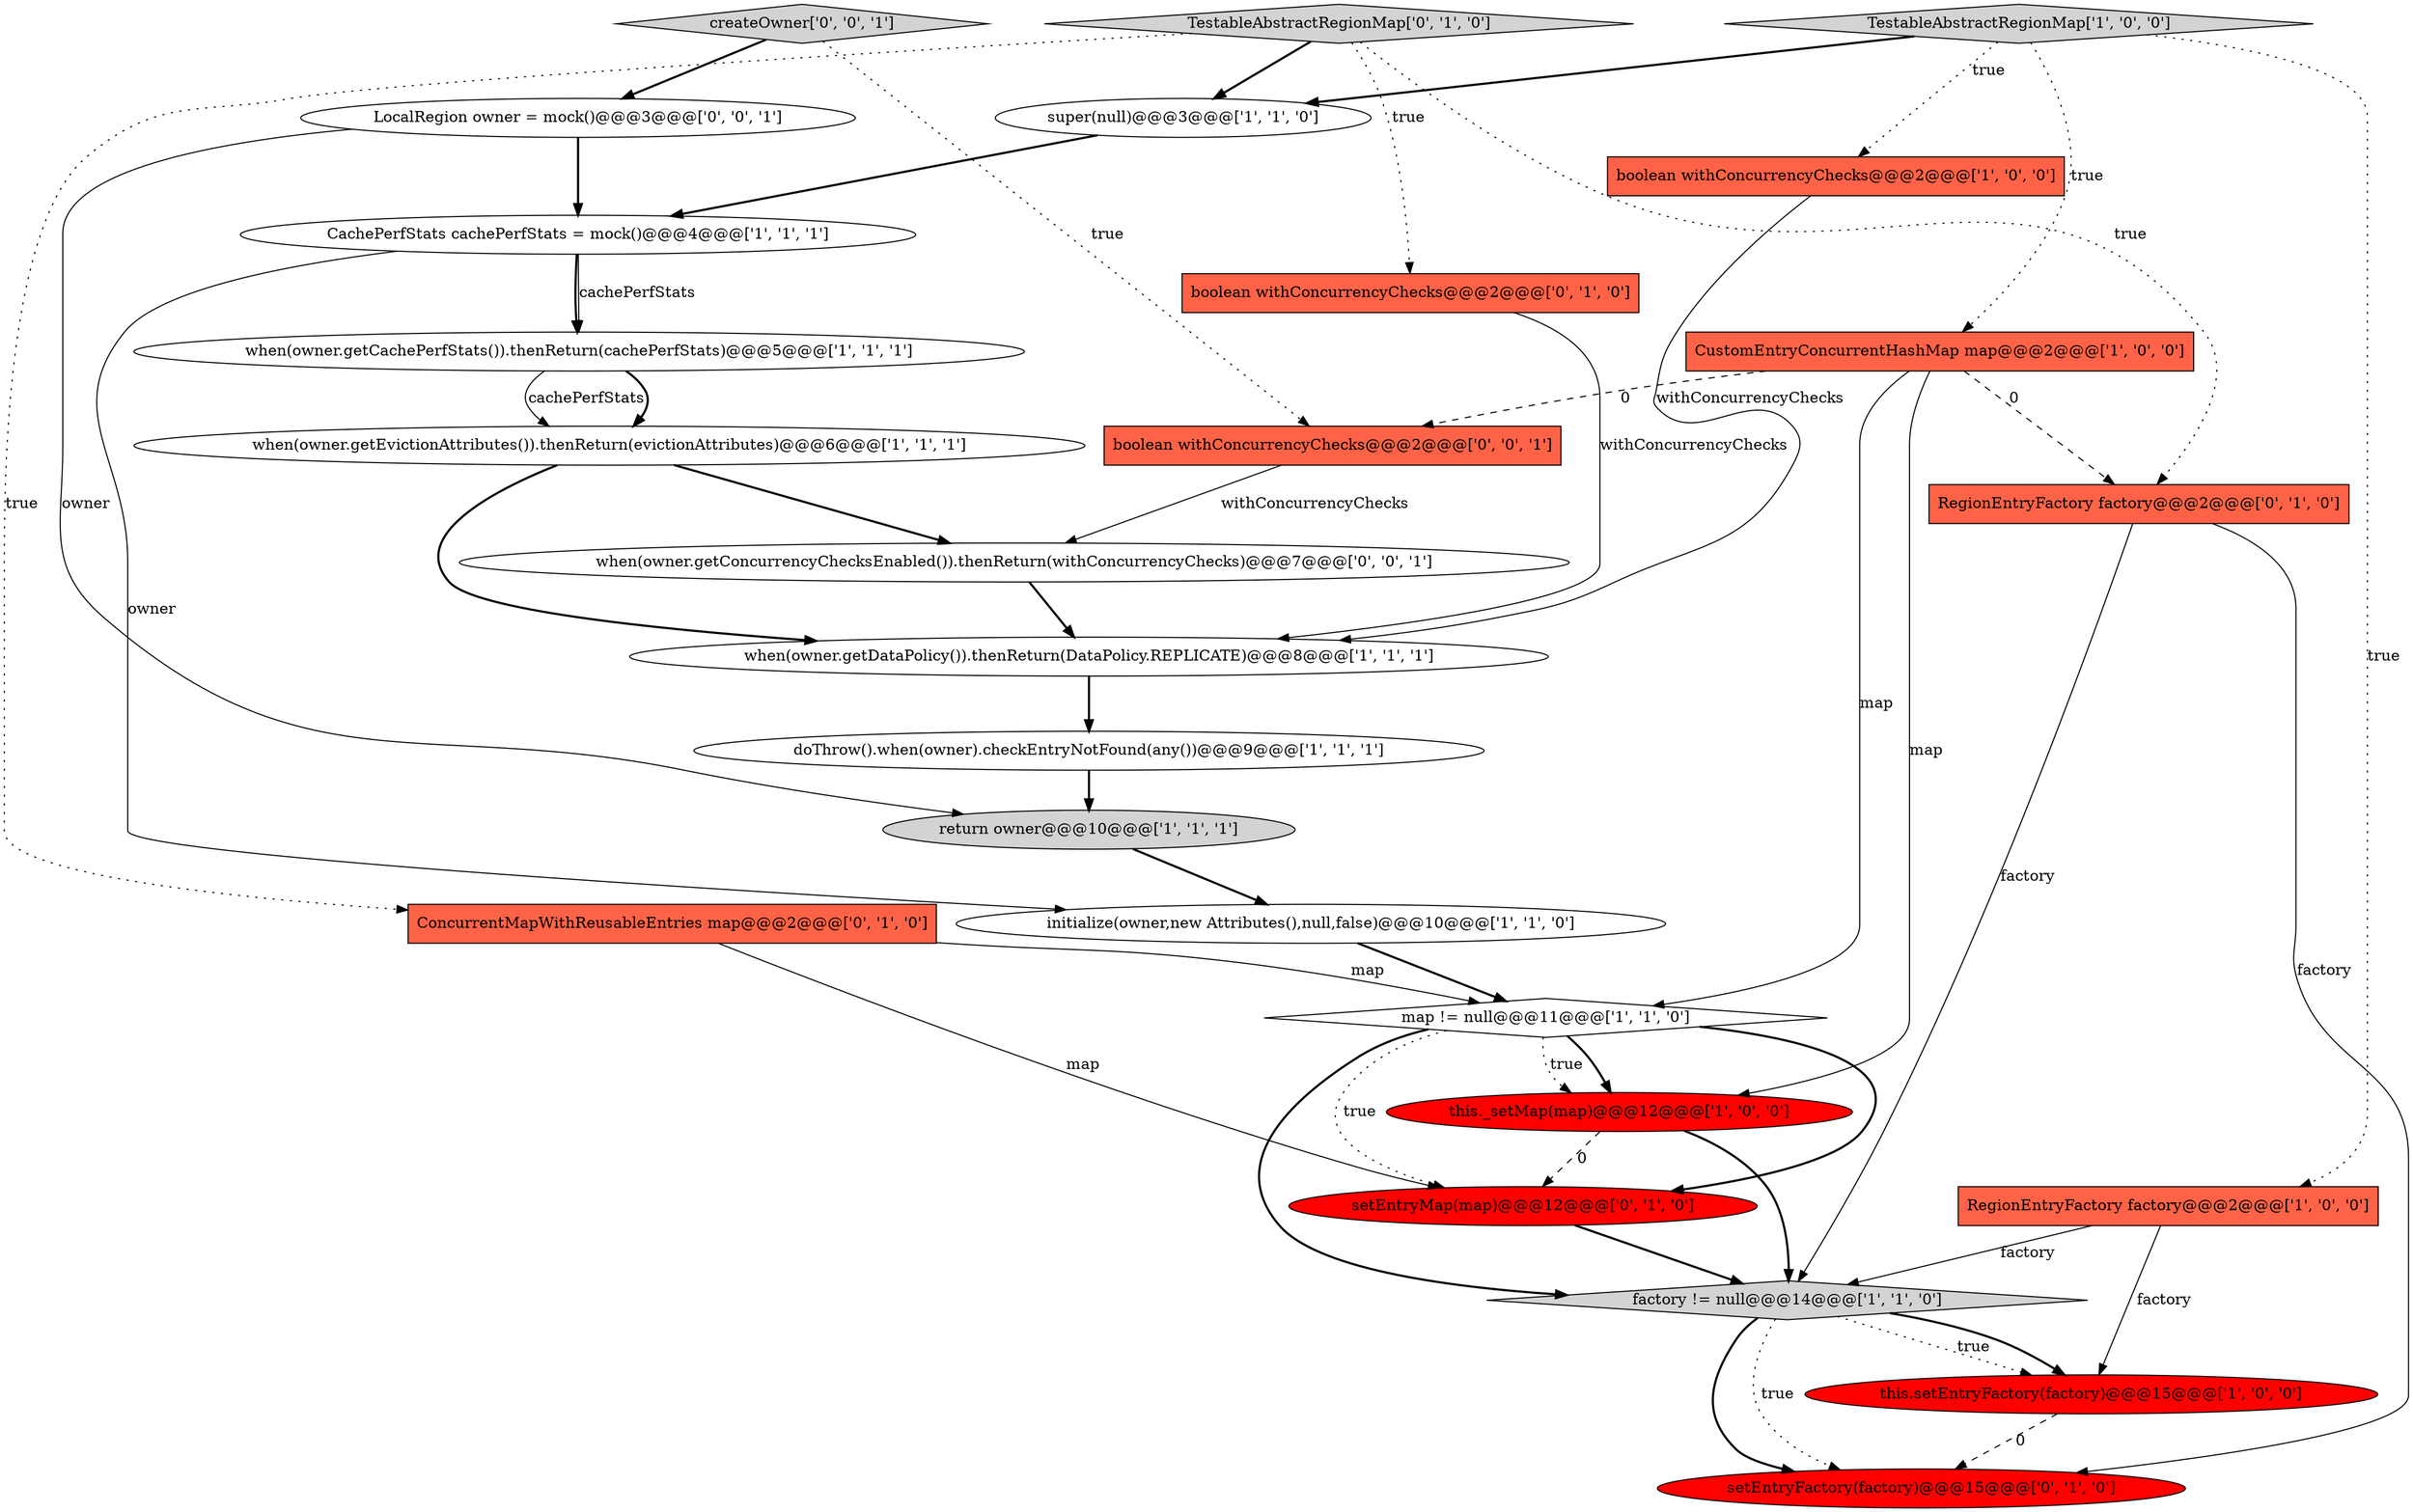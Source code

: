digraph {
22 [style = filled, label = "LocalRegion owner = mock()@@@3@@@['0', '0', '1']", fillcolor = white, shape = ellipse image = "AAA0AAABBB3BBB"];
17 [style = filled, label = "setEntryMap(map)@@@12@@@['0', '1', '0']", fillcolor = red, shape = ellipse image = "AAA1AAABBB2BBB"];
1 [style = filled, label = "map != null@@@11@@@['1', '1', '0']", fillcolor = white, shape = diamond image = "AAA0AAABBB1BBB"];
6 [style = filled, label = "RegionEntryFactory factory@@@2@@@['1', '0', '0']", fillcolor = tomato, shape = box image = "AAA0AAABBB1BBB"];
8 [style = filled, label = "this.setEntryFactory(factory)@@@15@@@['1', '0', '0']", fillcolor = red, shape = ellipse image = "AAA1AAABBB1BBB"];
9 [style = filled, label = "TestableAbstractRegionMap['1', '0', '0']", fillcolor = lightgray, shape = diamond image = "AAA0AAABBB1BBB"];
19 [style = filled, label = "ConcurrentMapWithReusableEntries map@@@2@@@['0', '1', '0']", fillcolor = tomato, shape = box image = "AAA0AAABBB2BBB"];
16 [style = filled, label = "setEntryFactory(factory)@@@15@@@['0', '1', '0']", fillcolor = red, shape = ellipse image = "AAA1AAABBB2BBB"];
25 [style = filled, label = "boolean withConcurrencyChecks@@@2@@@['0', '0', '1']", fillcolor = tomato, shape = box image = "AAA0AAABBB3BBB"];
13 [style = filled, label = "initialize(owner,new Attributes(),null,false)@@@10@@@['1', '1', '0']", fillcolor = white, shape = ellipse image = "AAA0AAABBB1BBB"];
5 [style = filled, label = "return owner@@@10@@@['1', '1', '1']", fillcolor = lightgray, shape = ellipse image = "AAA0AAABBB1BBB"];
7 [style = filled, label = "when(owner.getCachePerfStats()).thenReturn(cachePerfStats)@@@5@@@['1', '1', '1']", fillcolor = white, shape = ellipse image = "AAA0AAABBB1BBB"];
23 [style = filled, label = "createOwner['0', '0', '1']", fillcolor = lightgray, shape = diamond image = "AAA0AAABBB3BBB"];
4 [style = filled, label = "when(owner.getEvictionAttributes()).thenReturn(evictionAttributes)@@@6@@@['1', '1', '1']", fillcolor = white, shape = ellipse image = "AAA0AAABBB1BBB"];
3 [style = filled, label = "this._setMap(map)@@@12@@@['1', '0', '0']", fillcolor = red, shape = ellipse image = "AAA1AAABBB1BBB"];
0 [style = filled, label = "factory != null@@@14@@@['1', '1', '0']", fillcolor = lightgray, shape = diamond image = "AAA0AAABBB1BBB"];
12 [style = filled, label = "when(owner.getDataPolicy()).thenReturn(DataPolicy.REPLICATE)@@@8@@@['1', '1', '1']", fillcolor = white, shape = ellipse image = "AAA0AAABBB1BBB"];
18 [style = filled, label = "TestableAbstractRegionMap['0', '1', '0']", fillcolor = lightgray, shape = diamond image = "AAA0AAABBB2BBB"];
2 [style = filled, label = "CachePerfStats cachePerfStats = mock()@@@4@@@['1', '1', '1']", fillcolor = white, shape = ellipse image = "AAA0AAABBB1BBB"];
21 [style = filled, label = "RegionEntryFactory factory@@@2@@@['0', '1', '0']", fillcolor = tomato, shape = box image = "AAA1AAABBB2BBB"];
14 [style = filled, label = "super(null)@@@3@@@['1', '1', '0']", fillcolor = white, shape = ellipse image = "AAA0AAABBB1BBB"];
10 [style = filled, label = "boolean withConcurrencyChecks@@@2@@@['1', '0', '0']", fillcolor = tomato, shape = box image = "AAA0AAABBB1BBB"];
15 [style = filled, label = "doThrow().when(owner).checkEntryNotFound(any())@@@9@@@['1', '1', '1']", fillcolor = white, shape = ellipse image = "AAA0AAABBB1BBB"];
11 [style = filled, label = "CustomEntryConcurrentHashMap map@@@2@@@['1', '0', '0']", fillcolor = tomato, shape = box image = "AAA1AAABBB1BBB"];
20 [style = filled, label = "boolean withConcurrencyChecks@@@2@@@['0', '1', '0']", fillcolor = tomato, shape = box image = "AAA0AAABBB2BBB"];
24 [style = filled, label = "when(owner.getConcurrencyChecksEnabled()).thenReturn(withConcurrencyChecks)@@@7@@@['0', '0', '1']", fillcolor = white, shape = ellipse image = "AAA0AAABBB3BBB"];
20->12 [style = solid, label="withConcurrencyChecks"];
25->24 [style = solid, label="withConcurrencyChecks"];
0->16 [style = bold, label=""];
24->12 [style = bold, label=""];
8->16 [style = dashed, label="0"];
4->24 [style = bold, label=""];
3->17 [style = dashed, label="0"];
22->2 [style = bold, label=""];
7->4 [style = solid, label="cachePerfStats"];
1->17 [style = dotted, label="true"];
22->5 [style = solid, label="owner"];
9->11 [style = dotted, label="true"];
12->15 [style = bold, label=""];
18->19 [style = dotted, label="true"];
1->3 [style = bold, label=""];
18->21 [style = dotted, label="true"];
11->3 [style = solid, label="map"];
1->0 [style = bold, label=""];
7->4 [style = bold, label=""];
18->20 [style = dotted, label="true"];
9->6 [style = dotted, label="true"];
6->8 [style = solid, label="factory"];
21->16 [style = solid, label="factory"];
13->1 [style = bold, label=""];
15->5 [style = bold, label=""];
3->0 [style = bold, label=""];
1->17 [style = bold, label=""];
1->3 [style = dotted, label="true"];
0->8 [style = dotted, label="true"];
6->0 [style = solid, label="factory"];
10->12 [style = solid, label="withConcurrencyChecks"];
2->7 [style = solid, label="cachePerfStats"];
2->13 [style = solid, label="owner"];
17->0 [style = bold, label=""];
23->22 [style = bold, label=""];
5->13 [style = bold, label=""];
0->8 [style = bold, label=""];
11->25 [style = dashed, label="0"];
9->14 [style = bold, label=""];
4->12 [style = bold, label=""];
14->2 [style = bold, label=""];
0->16 [style = dotted, label="true"];
2->7 [style = bold, label=""];
19->17 [style = solid, label="map"];
9->10 [style = dotted, label="true"];
18->14 [style = bold, label=""];
23->25 [style = dotted, label="true"];
21->0 [style = solid, label="factory"];
11->1 [style = solid, label="map"];
19->1 [style = solid, label="map"];
11->21 [style = dashed, label="0"];
}
